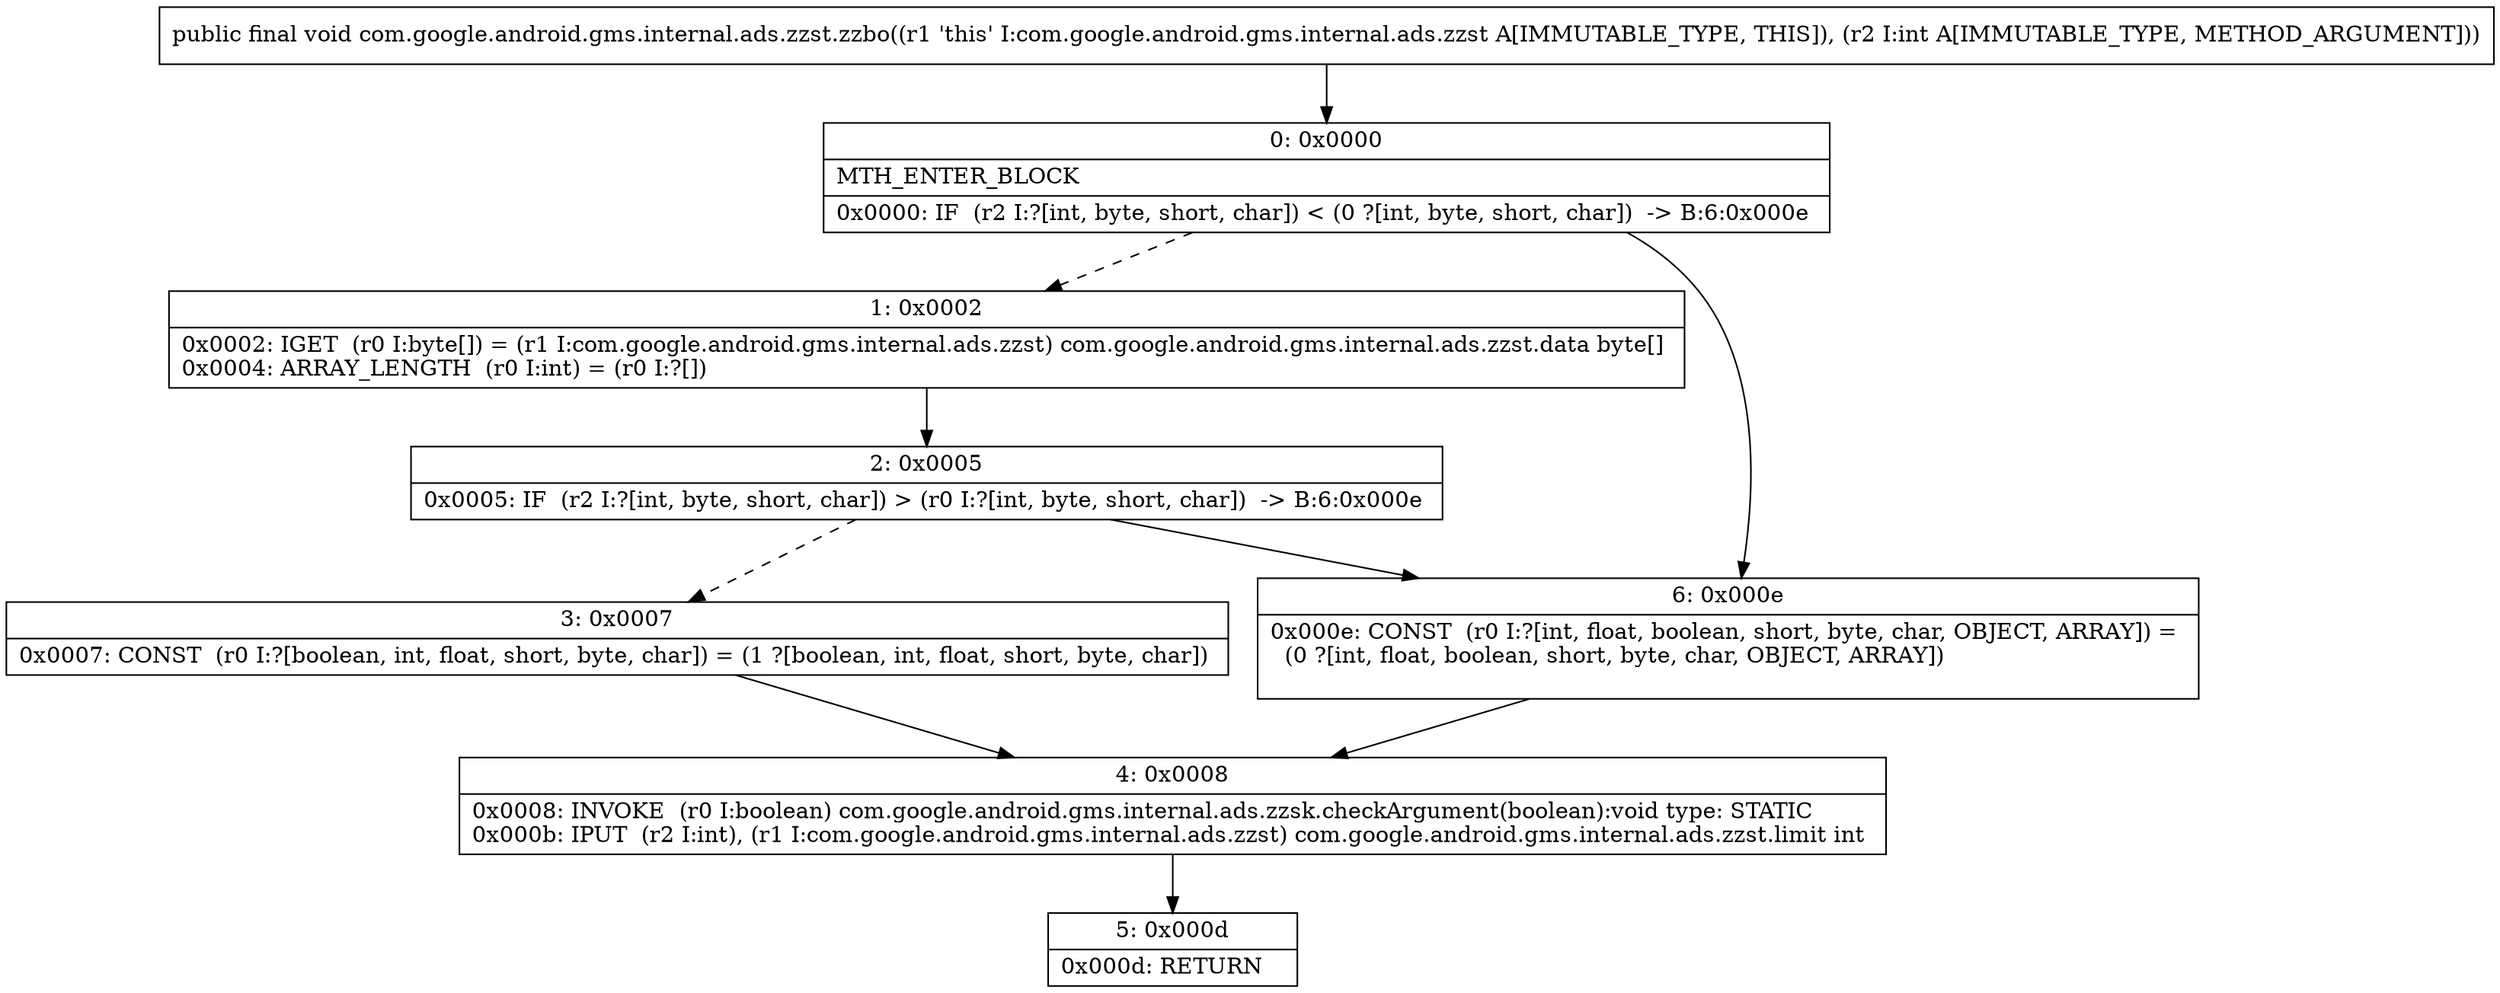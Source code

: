 digraph "CFG forcom.google.android.gms.internal.ads.zzst.zzbo(I)V" {
Node_0 [shape=record,label="{0\:\ 0x0000|MTH_ENTER_BLOCK\l|0x0000: IF  (r2 I:?[int, byte, short, char]) \< (0 ?[int, byte, short, char])  \-\> B:6:0x000e \l}"];
Node_1 [shape=record,label="{1\:\ 0x0002|0x0002: IGET  (r0 I:byte[]) = (r1 I:com.google.android.gms.internal.ads.zzst) com.google.android.gms.internal.ads.zzst.data byte[] \l0x0004: ARRAY_LENGTH  (r0 I:int) = (r0 I:?[]) \l}"];
Node_2 [shape=record,label="{2\:\ 0x0005|0x0005: IF  (r2 I:?[int, byte, short, char]) \> (r0 I:?[int, byte, short, char])  \-\> B:6:0x000e \l}"];
Node_3 [shape=record,label="{3\:\ 0x0007|0x0007: CONST  (r0 I:?[boolean, int, float, short, byte, char]) = (1 ?[boolean, int, float, short, byte, char]) \l}"];
Node_4 [shape=record,label="{4\:\ 0x0008|0x0008: INVOKE  (r0 I:boolean) com.google.android.gms.internal.ads.zzsk.checkArgument(boolean):void type: STATIC \l0x000b: IPUT  (r2 I:int), (r1 I:com.google.android.gms.internal.ads.zzst) com.google.android.gms.internal.ads.zzst.limit int \l}"];
Node_5 [shape=record,label="{5\:\ 0x000d|0x000d: RETURN   \l}"];
Node_6 [shape=record,label="{6\:\ 0x000e|0x000e: CONST  (r0 I:?[int, float, boolean, short, byte, char, OBJECT, ARRAY]) = \l  (0 ?[int, float, boolean, short, byte, char, OBJECT, ARRAY])\l \l}"];
MethodNode[shape=record,label="{public final void com.google.android.gms.internal.ads.zzst.zzbo((r1 'this' I:com.google.android.gms.internal.ads.zzst A[IMMUTABLE_TYPE, THIS]), (r2 I:int A[IMMUTABLE_TYPE, METHOD_ARGUMENT])) }"];
MethodNode -> Node_0;
Node_0 -> Node_1[style=dashed];
Node_0 -> Node_6;
Node_1 -> Node_2;
Node_2 -> Node_3[style=dashed];
Node_2 -> Node_6;
Node_3 -> Node_4;
Node_4 -> Node_5;
Node_6 -> Node_4;
}

